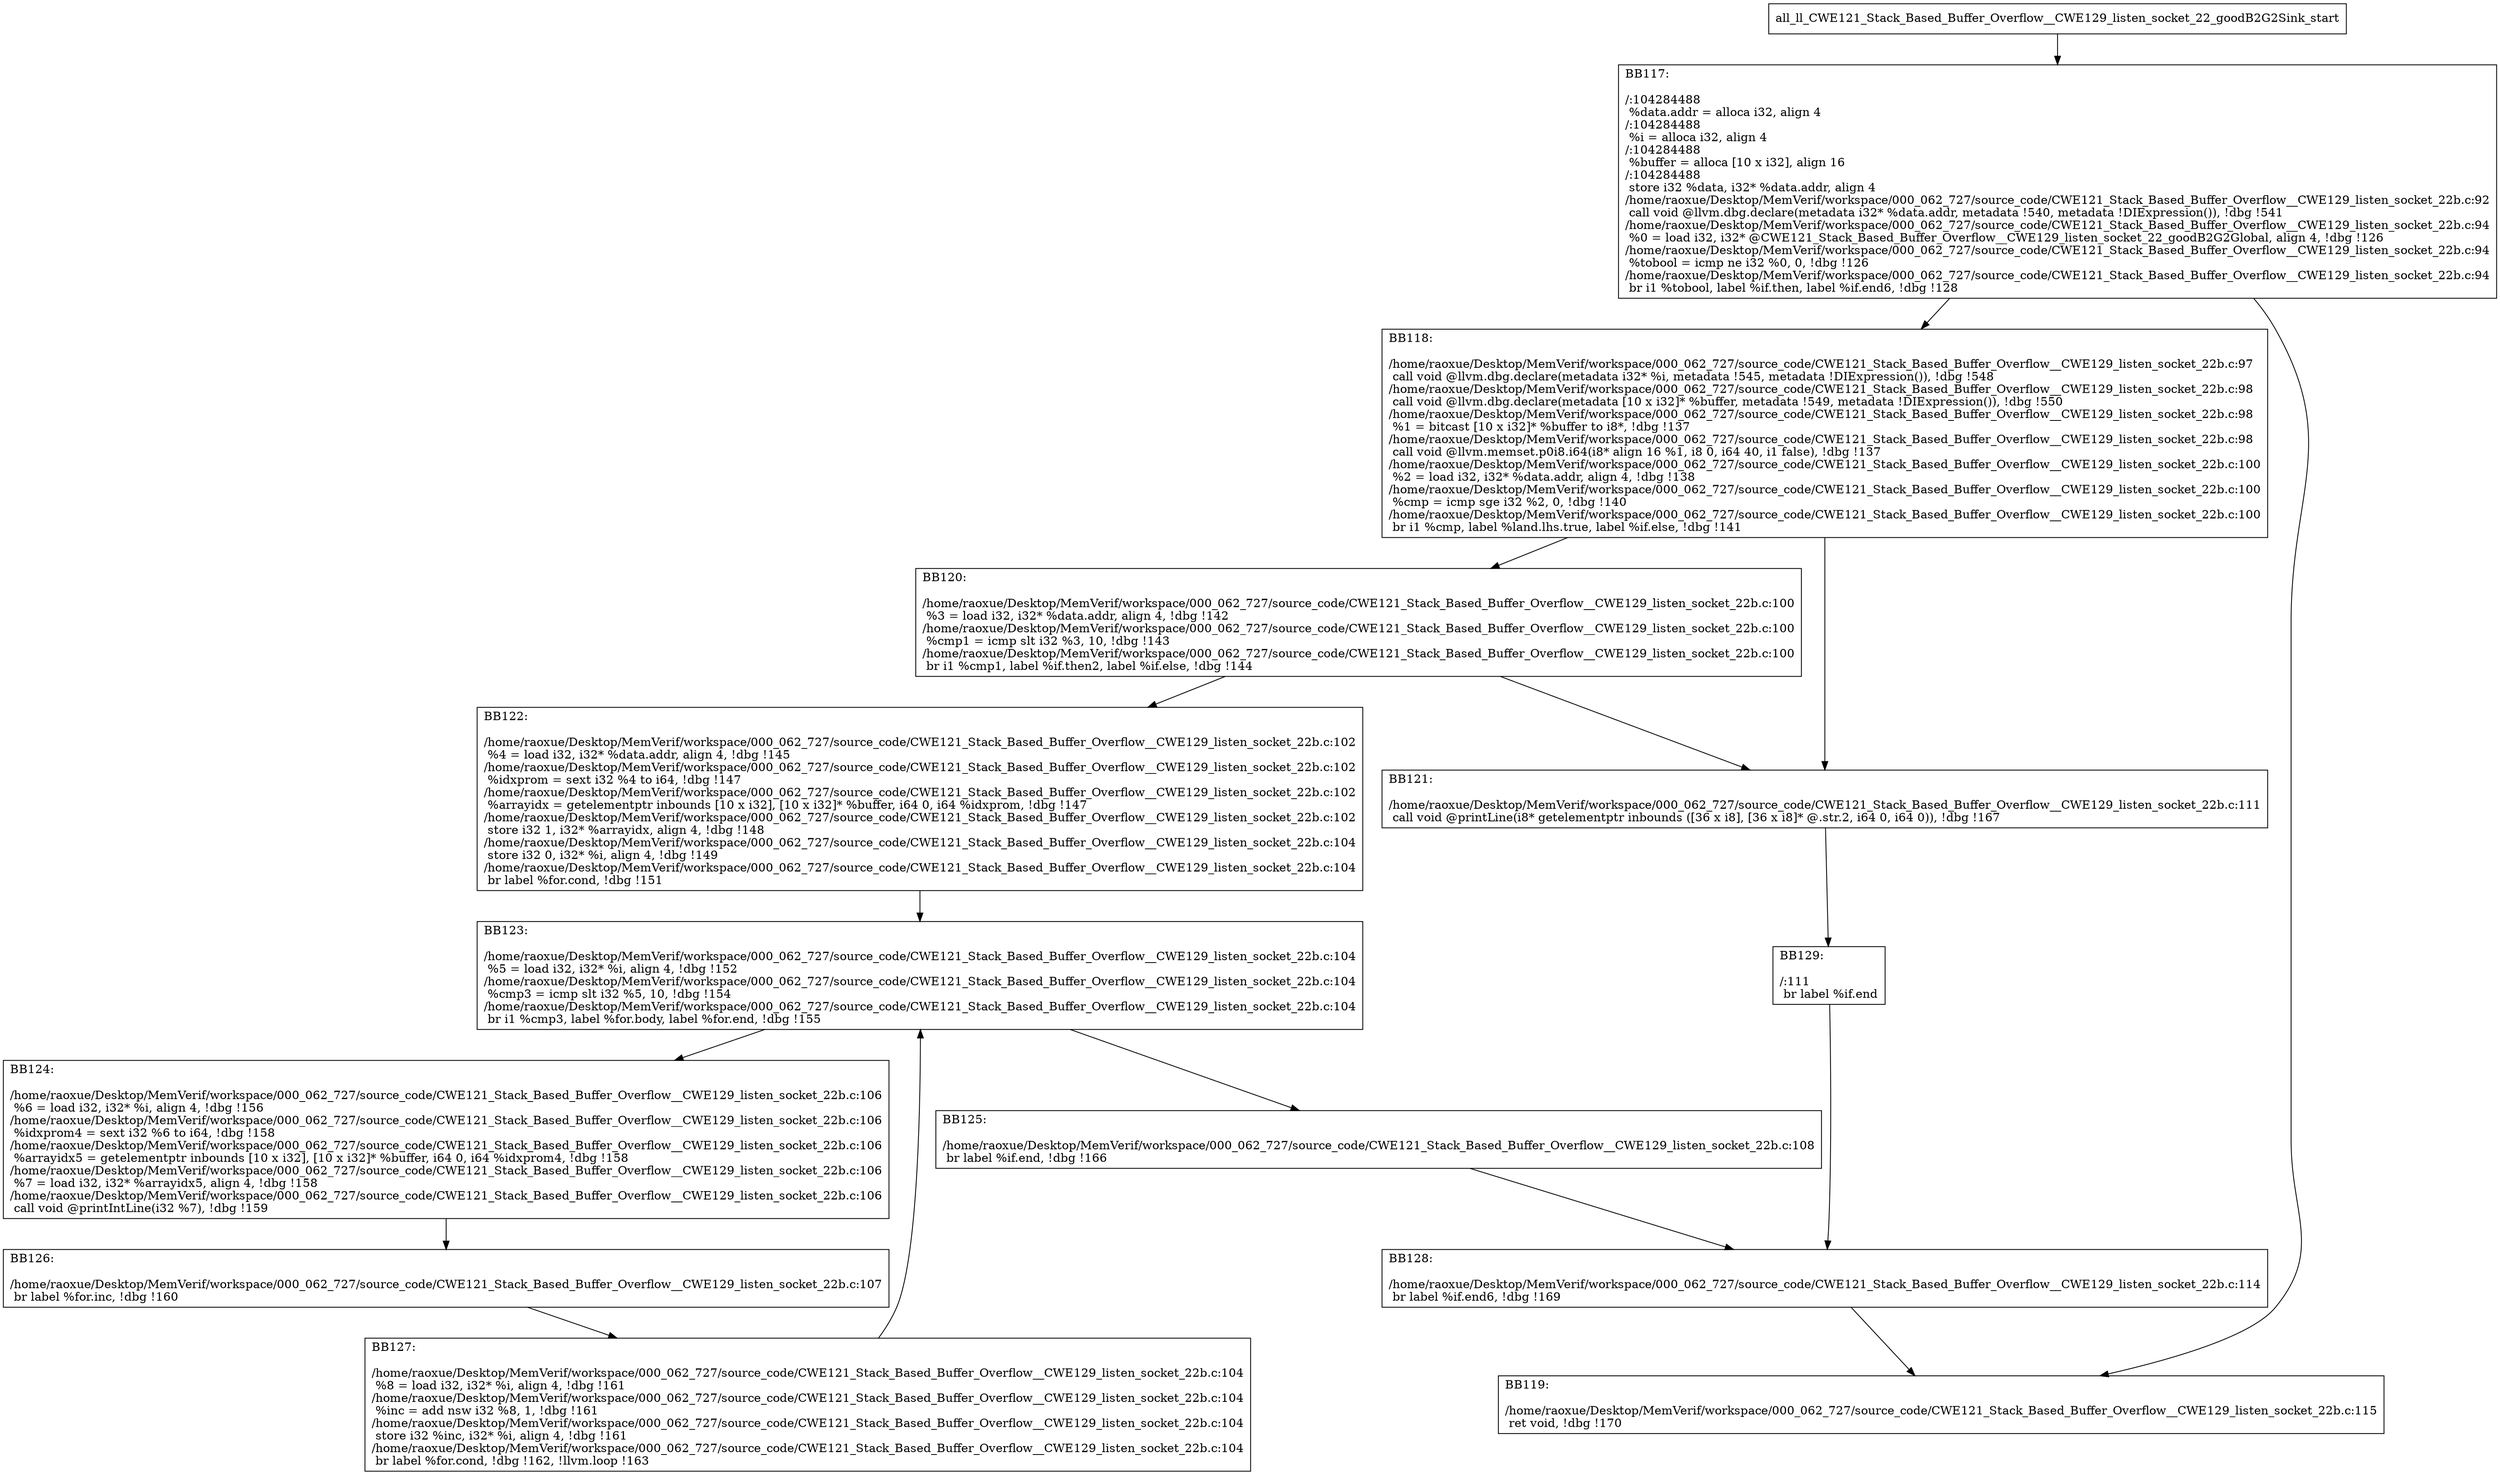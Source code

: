 digraph "CFG for'all_ll_CWE121_Stack_Based_Buffer_Overflow__CWE129_listen_socket_22_goodB2G2Sink' function" {
	BBall_ll_CWE121_Stack_Based_Buffer_Overflow__CWE129_listen_socket_22_goodB2G2Sink_start[shape=record,label="{all_ll_CWE121_Stack_Based_Buffer_Overflow__CWE129_listen_socket_22_goodB2G2Sink_start}"];
	BBall_ll_CWE121_Stack_Based_Buffer_Overflow__CWE129_listen_socket_22_goodB2G2Sink_start-> all_ll_CWE121_Stack_Based_Buffer_Overflow__CWE129_listen_socket_22_goodB2G2SinkBB117;
	all_ll_CWE121_Stack_Based_Buffer_Overflow__CWE129_listen_socket_22_goodB2G2SinkBB117 [shape=record, label="{BB117:\l\l/:104284488\l
  %data.addr = alloca i32, align 4\l
/:104284488\l
  %i = alloca i32, align 4\l
/:104284488\l
  %buffer = alloca [10 x i32], align 16\l
/:104284488\l
  store i32 %data, i32* %data.addr, align 4\l
/home/raoxue/Desktop/MemVerif/workspace/000_062_727/source_code/CWE121_Stack_Based_Buffer_Overflow__CWE129_listen_socket_22b.c:92\l
  call void @llvm.dbg.declare(metadata i32* %data.addr, metadata !540, metadata !DIExpression()), !dbg !541\l
/home/raoxue/Desktop/MemVerif/workspace/000_062_727/source_code/CWE121_Stack_Based_Buffer_Overflow__CWE129_listen_socket_22b.c:94\l
  %0 = load i32, i32* @CWE121_Stack_Based_Buffer_Overflow__CWE129_listen_socket_22_goodB2G2Global, align 4, !dbg !126\l
/home/raoxue/Desktop/MemVerif/workspace/000_062_727/source_code/CWE121_Stack_Based_Buffer_Overflow__CWE129_listen_socket_22b.c:94\l
  %tobool = icmp ne i32 %0, 0, !dbg !126\l
/home/raoxue/Desktop/MemVerif/workspace/000_062_727/source_code/CWE121_Stack_Based_Buffer_Overflow__CWE129_listen_socket_22b.c:94\l
  br i1 %tobool, label %if.then, label %if.end6, !dbg !128\l
}"];
	all_ll_CWE121_Stack_Based_Buffer_Overflow__CWE129_listen_socket_22_goodB2G2SinkBB117-> all_ll_CWE121_Stack_Based_Buffer_Overflow__CWE129_listen_socket_22_goodB2G2SinkBB118;
	all_ll_CWE121_Stack_Based_Buffer_Overflow__CWE129_listen_socket_22_goodB2G2SinkBB117-> all_ll_CWE121_Stack_Based_Buffer_Overflow__CWE129_listen_socket_22_goodB2G2SinkBB119;
	all_ll_CWE121_Stack_Based_Buffer_Overflow__CWE129_listen_socket_22_goodB2G2SinkBB118 [shape=record, label="{BB118:\l\l/home/raoxue/Desktop/MemVerif/workspace/000_062_727/source_code/CWE121_Stack_Based_Buffer_Overflow__CWE129_listen_socket_22b.c:97\l
  call void @llvm.dbg.declare(metadata i32* %i, metadata !545, metadata !DIExpression()), !dbg !548\l
/home/raoxue/Desktop/MemVerif/workspace/000_062_727/source_code/CWE121_Stack_Based_Buffer_Overflow__CWE129_listen_socket_22b.c:98\l
  call void @llvm.dbg.declare(metadata [10 x i32]* %buffer, metadata !549, metadata !DIExpression()), !dbg !550\l
/home/raoxue/Desktop/MemVerif/workspace/000_062_727/source_code/CWE121_Stack_Based_Buffer_Overflow__CWE129_listen_socket_22b.c:98\l
  %1 = bitcast [10 x i32]* %buffer to i8*, !dbg !137\l
/home/raoxue/Desktop/MemVerif/workspace/000_062_727/source_code/CWE121_Stack_Based_Buffer_Overflow__CWE129_listen_socket_22b.c:98\l
  call void @llvm.memset.p0i8.i64(i8* align 16 %1, i8 0, i64 40, i1 false), !dbg !137\l
/home/raoxue/Desktop/MemVerif/workspace/000_062_727/source_code/CWE121_Stack_Based_Buffer_Overflow__CWE129_listen_socket_22b.c:100\l
  %2 = load i32, i32* %data.addr, align 4, !dbg !138\l
/home/raoxue/Desktop/MemVerif/workspace/000_062_727/source_code/CWE121_Stack_Based_Buffer_Overflow__CWE129_listen_socket_22b.c:100\l
  %cmp = icmp sge i32 %2, 0, !dbg !140\l
/home/raoxue/Desktop/MemVerif/workspace/000_062_727/source_code/CWE121_Stack_Based_Buffer_Overflow__CWE129_listen_socket_22b.c:100\l
  br i1 %cmp, label %land.lhs.true, label %if.else, !dbg !141\l
}"];
	all_ll_CWE121_Stack_Based_Buffer_Overflow__CWE129_listen_socket_22_goodB2G2SinkBB118-> all_ll_CWE121_Stack_Based_Buffer_Overflow__CWE129_listen_socket_22_goodB2G2SinkBB120;
	all_ll_CWE121_Stack_Based_Buffer_Overflow__CWE129_listen_socket_22_goodB2G2SinkBB118-> all_ll_CWE121_Stack_Based_Buffer_Overflow__CWE129_listen_socket_22_goodB2G2SinkBB121;
	all_ll_CWE121_Stack_Based_Buffer_Overflow__CWE129_listen_socket_22_goodB2G2SinkBB120 [shape=record, label="{BB120:\l\l/home/raoxue/Desktop/MemVerif/workspace/000_062_727/source_code/CWE121_Stack_Based_Buffer_Overflow__CWE129_listen_socket_22b.c:100\l
  %3 = load i32, i32* %data.addr, align 4, !dbg !142\l
/home/raoxue/Desktop/MemVerif/workspace/000_062_727/source_code/CWE121_Stack_Based_Buffer_Overflow__CWE129_listen_socket_22b.c:100\l
  %cmp1 = icmp slt i32 %3, 10, !dbg !143\l
/home/raoxue/Desktop/MemVerif/workspace/000_062_727/source_code/CWE121_Stack_Based_Buffer_Overflow__CWE129_listen_socket_22b.c:100\l
  br i1 %cmp1, label %if.then2, label %if.else, !dbg !144\l
}"];
	all_ll_CWE121_Stack_Based_Buffer_Overflow__CWE129_listen_socket_22_goodB2G2SinkBB120-> all_ll_CWE121_Stack_Based_Buffer_Overflow__CWE129_listen_socket_22_goodB2G2SinkBB122;
	all_ll_CWE121_Stack_Based_Buffer_Overflow__CWE129_listen_socket_22_goodB2G2SinkBB120-> all_ll_CWE121_Stack_Based_Buffer_Overflow__CWE129_listen_socket_22_goodB2G2SinkBB121;
	all_ll_CWE121_Stack_Based_Buffer_Overflow__CWE129_listen_socket_22_goodB2G2SinkBB122 [shape=record, label="{BB122:\l\l/home/raoxue/Desktop/MemVerif/workspace/000_062_727/source_code/CWE121_Stack_Based_Buffer_Overflow__CWE129_listen_socket_22b.c:102\l
  %4 = load i32, i32* %data.addr, align 4, !dbg !145\l
/home/raoxue/Desktop/MemVerif/workspace/000_062_727/source_code/CWE121_Stack_Based_Buffer_Overflow__CWE129_listen_socket_22b.c:102\l
  %idxprom = sext i32 %4 to i64, !dbg !147\l
/home/raoxue/Desktop/MemVerif/workspace/000_062_727/source_code/CWE121_Stack_Based_Buffer_Overflow__CWE129_listen_socket_22b.c:102\l
  %arrayidx = getelementptr inbounds [10 x i32], [10 x i32]* %buffer, i64 0, i64 %idxprom, !dbg !147\l
/home/raoxue/Desktop/MemVerif/workspace/000_062_727/source_code/CWE121_Stack_Based_Buffer_Overflow__CWE129_listen_socket_22b.c:102\l
  store i32 1, i32* %arrayidx, align 4, !dbg !148\l
/home/raoxue/Desktop/MemVerif/workspace/000_062_727/source_code/CWE121_Stack_Based_Buffer_Overflow__CWE129_listen_socket_22b.c:104\l
  store i32 0, i32* %i, align 4, !dbg !149\l
/home/raoxue/Desktop/MemVerif/workspace/000_062_727/source_code/CWE121_Stack_Based_Buffer_Overflow__CWE129_listen_socket_22b.c:104\l
  br label %for.cond, !dbg !151\l
}"];
	all_ll_CWE121_Stack_Based_Buffer_Overflow__CWE129_listen_socket_22_goodB2G2SinkBB122-> all_ll_CWE121_Stack_Based_Buffer_Overflow__CWE129_listen_socket_22_goodB2G2SinkBB123;
	all_ll_CWE121_Stack_Based_Buffer_Overflow__CWE129_listen_socket_22_goodB2G2SinkBB123 [shape=record, label="{BB123:\l\l/home/raoxue/Desktop/MemVerif/workspace/000_062_727/source_code/CWE121_Stack_Based_Buffer_Overflow__CWE129_listen_socket_22b.c:104\l
  %5 = load i32, i32* %i, align 4, !dbg !152\l
/home/raoxue/Desktop/MemVerif/workspace/000_062_727/source_code/CWE121_Stack_Based_Buffer_Overflow__CWE129_listen_socket_22b.c:104\l
  %cmp3 = icmp slt i32 %5, 10, !dbg !154\l
/home/raoxue/Desktop/MemVerif/workspace/000_062_727/source_code/CWE121_Stack_Based_Buffer_Overflow__CWE129_listen_socket_22b.c:104\l
  br i1 %cmp3, label %for.body, label %for.end, !dbg !155\l
}"];
	all_ll_CWE121_Stack_Based_Buffer_Overflow__CWE129_listen_socket_22_goodB2G2SinkBB123-> all_ll_CWE121_Stack_Based_Buffer_Overflow__CWE129_listen_socket_22_goodB2G2SinkBB124;
	all_ll_CWE121_Stack_Based_Buffer_Overflow__CWE129_listen_socket_22_goodB2G2SinkBB123-> all_ll_CWE121_Stack_Based_Buffer_Overflow__CWE129_listen_socket_22_goodB2G2SinkBB125;
	all_ll_CWE121_Stack_Based_Buffer_Overflow__CWE129_listen_socket_22_goodB2G2SinkBB124 [shape=record, label="{BB124:\l\l/home/raoxue/Desktop/MemVerif/workspace/000_062_727/source_code/CWE121_Stack_Based_Buffer_Overflow__CWE129_listen_socket_22b.c:106\l
  %6 = load i32, i32* %i, align 4, !dbg !156\l
/home/raoxue/Desktop/MemVerif/workspace/000_062_727/source_code/CWE121_Stack_Based_Buffer_Overflow__CWE129_listen_socket_22b.c:106\l
  %idxprom4 = sext i32 %6 to i64, !dbg !158\l
/home/raoxue/Desktop/MemVerif/workspace/000_062_727/source_code/CWE121_Stack_Based_Buffer_Overflow__CWE129_listen_socket_22b.c:106\l
  %arrayidx5 = getelementptr inbounds [10 x i32], [10 x i32]* %buffer, i64 0, i64 %idxprom4, !dbg !158\l
/home/raoxue/Desktop/MemVerif/workspace/000_062_727/source_code/CWE121_Stack_Based_Buffer_Overflow__CWE129_listen_socket_22b.c:106\l
  %7 = load i32, i32* %arrayidx5, align 4, !dbg !158\l
/home/raoxue/Desktop/MemVerif/workspace/000_062_727/source_code/CWE121_Stack_Based_Buffer_Overflow__CWE129_listen_socket_22b.c:106\l
  call void @printIntLine(i32 %7), !dbg !159\l
}"];
	all_ll_CWE121_Stack_Based_Buffer_Overflow__CWE129_listen_socket_22_goodB2G2SinkBB124-> all_ll_CWE121_Stack_Based_Buffer_Overflow__CWE129_listen_socket_22_goodB2G2SinkBB126;
	all_ll_CWE121_Stack_Based_Buffer_Overflow__CWE129_listen_socket_22_goodB2G2SinkBB126 [shape=record, label="{BB126:\l\l/home/raoxue/Desktop/MemVerif/workspace/000_062_727/source_code/CWE121_Stack_Based_Buffer_Overflow__CWE129_listen_socket_22b.c:107\l
  br label %for.inc, !dbg !160\l
}"];
	all_ll_CWE121_Stack_Based_Buffer_Overflow__CWE129_listen_socket_22_goodB2G2SinkBB126-> all_ll_CWE121_Stack_Based_Buffer_Overflow__CWE129_listen_socket_22_goodB2G2SinkBB127;
	all_ll_CWE121_Stack_Based_Buffer_Overflow__CWE129_listen_socket_22_goodB2G2SinkBB127 [shape=record, label="{BB127:\l\l/home/raoxue/Desktop/MemVerif/workspace/000_062_727/source_code/CWE121_Stack_Based_Buffer_Overflow__CWE129_listen_socket_22b.c:104\l
  %8 = load i32, i32* %i, align 4, !dbg !161\l
/home/raoxue/Desktop/MemVerif/workspace/000_062_727/source_code/CWE121_Stack_Based_Buffer_Overflow__CWE129_listen_socket_22b.c:104\l
  %inc = add nsw i32 %8, 1, !dbg !161\l
/home/raoxue/Desktop/MemVerif/workspace/000_062_727/source_code/CWE121_Stack_Based_Buffer_Overflow__CWE129_listen_socket_22b.c:104\l
  store i32 %inc, i32* %i, align 4, !dbg !161\l
/home/raoxue/Desktop/MemVerif/workspace/000_062_727/source_code/CWE121_Stack_Based_Buffer_Overflow__CWE129_listen_socket_22b.c:104\l
  br label %for.cond, !dbg !162, !llvm.loop !163\l
}"];
	all_ll_CWE121_Stack_Based_Buffer_Overflow__CWE129_listen_socket_22_goodB2G2SinkBB127-> all_ll_CWE121_Stack_Based_Buffer_Overflow__CWE129_listen_socket_22_goodB2G2SinkBB123;
	all_ll_CWE121_Stack_Based_Buffer_Overflow__CWE129_listen_socket_22_goodB2G2SinkBB125 [shape=record, label="{BB125:\l\l/home/raoxue/Desktop/MemVerif/workspace/000_062_727/source_code/CWE121_Stack_Based_Buffer_Overflow__CWE129_listen_socket_22b.c:108\l
  br label %if.end, !dbg !166\l
}"];
	all_ll_CWE121_Stack_Based_Buffer_Overflow__CWE129_listen_socket_22_goodB2G2SinkBB125-> all_ll_CWE121_Stack_Based_Buffer_Overflow__CWE129_listen_socket_22_goodB2G2SinkBB128;
	all_ll_CWE121_Stack_Based_Buffer_Overflow__CWE129_listen_socket_22_goodB2G2SinkBB121 [shape=record, label="{BB121:\l\l/home/raoxue/Desktop/MemVerif/workspace/000_062_727/source_code/CWE121_Stack_Based_Buffer_Overflow__CWE129_listen_socket_22b.c:111\l
  call void @printLine(i8* getelementptr inbounds ([36 x i8], [36 x i8]* @.str.2, i64 0, i64 0)), !dbg !167\l
}"];
	all_ll_CWE121_Stack_Based_Buffer_Overflow__CWE129_listen_socket_22_goodB2G2SinkBB121-> all_ll_CWE121_Stack_Based_Buffer_Overflow__CWE129_listen_socket_22_goodB2G2SinkBB129;
	all_ll_CWE121_Stack_Based_Buffer_Overflow__CWE129_listen_socket_22_goodB2G2SinkBB129 [shape=record, label="{BB129:\l\l/:111\l
  br label %if.end\l
}"];
	all_ll_CWE121_Stack_Based_Buffer_Overflow__CWE129_listen_socket_22_goodB2G2SinkBB129-> all_ll_CWE121_Stack_Based_Buffer_Overflow__CWE129_listen_socket_22_goodB2G2SinkBB128;
	all_ll_CWE121_Stack_Based_Buffer_Overflow__CWE129_listen_socket_22_goodB2G2SinkBB128 [shape=record, label="{BB128:\l\l/home/raoxue/Desktop/MemVerif/workspace/000_062_727/source_code/CWE121_Stack_Based_Buffer_Overflow__CWE129_listen_socket_22b.c:114\l
  br label %if.end6, !dbg !169\l
}"];
	all_ll_CWE121_Stack_Based_Buffer_Overflow__CWE129_listen_socket_22_goodB2G2SinkBB128-> all_ll_CWE121_Stack_Based_Buffer_Overflow__CWE129_listen_socket_22_goodB2G2SinkBB119;
	all_ll_CWE121_Stack_Based_Buffer_Overflow__CWE129_listen_socket_22_goodB2G2SinkBB119 [shape=record, label="{BB119:\l\l/home/raoxue/Desktop/MemVerif/workspace/000_062_727/source_code/CWE121_Stack_Based_Buffer_Overflow__CWE129_listen_socket_22b.c:115\l
  ret void, !dbg !170\l
}"];
}
